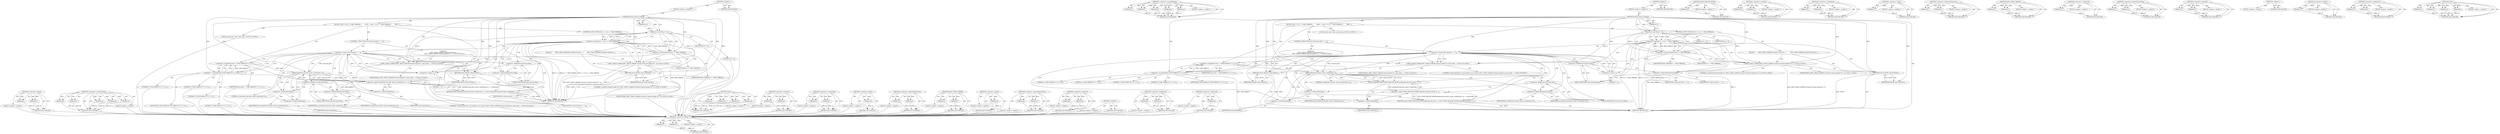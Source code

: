 digraph "send" {
vulnerable_107 [label=<(METHOD,&lt;operator&gt;.equals)>];
vulnerable_108 [label=<(PARAM,p1)>];
vulnerable_109 [label=<(PARAM,p2)>];
vulnerable_110 [label=<(BLOCK,&lt;empty&gt;,&lt;empty&gt;)>];
vulnerable_111 [label=<(METHOD_RETURN,ANY)>];
vulnerable_131 [label=<(METHOD,&lt;operator&gt;.arrayInitializer)>];
vulnerable_132 [label=<(PARAM,p1)>];
vulnerable_133 [label=<(PARAM,p2)>];
vulnerable_134 [label=<(PARAM,p3)>];
vulnerable_135 [label=<(PARAM,p4)>];
vulnerable_136 [label=<(PARAM,p5)>];
vulnerable_137 [label=<(BLOCK,&lt;empty&gt;,&lt;empty&gt;)>];
vulnerable_138 [label=<(METHOD_RETURN,ANY)>];
vulnerable_6 [label=<(METHOD,&lt;global&gt;)<SUB>1</SUB>>];
vulnerable_7 [label=<(BLOCK,&lt;empty&gt;,&lt;empty&gt;)<SUB>1</SUB>>];
vulnerable_8 [label=<(METHOD,btsock_thread_wakeup)<SUB>1</SUB>>];
vulnerable_9 [label=<(PARAM,int h)<SUB>1</SUB>>];
vulnerable_10 [label=<(BLOCK,{
 if(h &lt; 0 || h &gt;= MAX_THREAD)
 {
        APPL...,{
 if(h &lt; 0 || h &gt;= MAX_THREAD)
 {
        APPL...)<SUB>2</SUB>>];
vulnerable_11 [label=<(CONTROL_STRUCTURE,IF,if (h &lt; 0 || h &gt;= MAX_THREAD))<SUB>3</SUB>>];
vulnerable_12 [label=<(&lt;operator&gt;.logicalOr,h &lt; 0 || h &gt;= MAX_THREAD)<SUB>3</SUB>>];
vulnerable_13 [label=<(&lt;operator&gt;.lessThan,h &lt; 0)<SUB>3</SUB>>];
vulnerable_14 [label=<(IDENTIFIER,h,h &lt; 0)<SUB>3</SUB>>];
vulnerable_15 [label=<(LITERAL,0,h &lt; 0)<SUB>3</SUB>>];
vulnerable_16 [label=<(&lt;operator&gt;.greaterEqualsThan,h &gt;= MAX_THREAD)<SUB>3</SUB>>];
vulnerable_17 [label=<(IDENTIFIER,h,h &gt;= MAX_THREAD)<SUB>3</SUB>>];
vulnerable_18 [label=<(IDENTIFIER,MAX_THREAD,h &gt;= MAX_THREAD)<SUB>3</SUB>>];
vulnerable_19 [label=<(BLOCK,{
        APPL_TRACE_ERROR(&quot;invalid bt thread h...,{
        APPL_TRACE_ERROR(&quot;invalid bt thread h...)<SUB>4</SUB>>];
vulnerable_20 [label="<(APPL_TRACE_ERROR,APPL_TRACE_ERROR(&quot;invalid bt thread handle:%d&quot;, h))<SUB>5</SUB>>"];
vulnerable_21 [label="<(LITERAL,&quot;invalid bt thread handle:%d&quot;,APPL_TRACE_ERROR(&quot;invalid bt thread handle:%d&quot;, h))<SUB>5</SUB>>"];
vulnerable_22 [label="<(IDENTIFIER,h,APPL_TRACE_ERROR(&quot;invalid bt thread handle:%d&quot;, h))<SUB>5</SUB>>"];
vulnerable_23 [label=<(RETURN,return FALSE;,return FALSE;)<SUB>6</SUB>>];
vulnerable_24 [label=<(IDENTIFIER,FALSE,return FALSE;)<SUB>6</SUB>>];
vulnerable_25 [label=<(CONTROL_STRUCTURE,IF,if (ts[h].cmd_fdw == -1))<SUB>8</SUB>>];
vulnerable_26 [label=<(&lt;operator&gt;.equals,ts[h].cmd_fdw == -1)<SUB>8</SUB>>];
vulnerable_27 [label=<(&lt;operator&gt;.fieldAccess,ts[h].cmd_fdw)<SUB>8</SUB>>];
vulnerable_28 [label=<(&lt;operator&gt;.indirectIndexAccess,ts[h])<SUB>8</SUB>>];
vulnerable_29 [label=<(IDENTIFIER,ts,ts[h].cmd_fdw == -1)<SUB>8</SUB>>];
vulnerable_30 [label=<(IDENTIFIER,h,ts[h].cmd_fdw == -1)<SUB>8</SUB>>];
vulnerable_31 [label=<(FIELD_IDENTIFIER,cmd_fdw,cmd_fdw)<SUB>8</SUB>>];
vulnerable_32 [label=<(&lt;operator&gt;.minus,-1)<SUB>8</SUB>>];
vulnerable_33 [label=<(LITERAL,1,-1)<SUB>8</SUB>>];
vulnerable_34 [label="<(BLOCK,{
        APPL_TRACE_ERROR(&quot;thread handle:%d, c...,{
        APPL_TRACE_ERROR(&quot;thread handle:%d, c...)<SUB>9</SUB>>"];
vulnerable_35 [label="<(APPL_TRACE_ERROR,APPL_TRACE_ERROR(&quot;thread handle:%d, cmd socket ...)<SUB>10</SUB>>"];
vulnerable_36 [label="<(LITERAL,&quot;thread handle:%d, cmd socket is not created&quot;,APPL_TRACE_ERROR(&quot;thread handle:%d, cmd socket ...)<SUB>10</SUB>>"];
vulnerable_37 [label="<(IDENTIFIER,h,APPL_TRACE_ERROR(&quot;thread handle:%d, cmd socket ...)<SUB>10</SUB>>"];
vulnerable_38 [label=<(RETURN,return FALSE;,return FALSE;)<SUB>12</SUB>>];
vulnerable_39 [label=<(IDENTIFIER,FALSE,return FALSE;)<SUB>12</SUB>>];
vulnerable_40 [label="<(LOCAL,sock_cmd_t cmd: sock_cmd_t)<SUB>14</SUB>>"];
vulnerable_41 [label=<(&lt;operator&gt;.assignment,cmd = {CMD_WAKEUP, 0, 0, 0, 0})<SUB>14</SUB>>];
vulnerable_42 [label=<(IDENTIFIER,cmd,cmd = {CMD_WAKEUP, 0, 0, 0, 0})<SUB>14</SUB>>];
vulnerable_43 [label=<(&lt;operator&gt;.arrayInitializer,{CMD_WAKEUP, 0, 0, 0, 0})<SUB>14</SUB>>];
vulnerable_44 [label=<(IDENTIFIER,CMD_WAKEUP,{CMD_WAKEUP, 0, 0, 0, 0})<SUB>14</SUB>>];
vulnerable_45 [label=<(LITERAL,0,{CMD_WAKEUP, 0, 0, 0, 0})<SUB>14</SUB>>];
vulnerable_46 [label=<(LITERAL,0,{CMD_WAKEUP, 0, 0, 0, 0})<SUB>14</SUB>>];
vulnerable_47 [label=<(LITERAL,0,{CMD_WAKEUP, 0, 0, 0, 0})<SUB>14</SUB>>];
vulnerable_48 [label=<(LITERAL,0,{CMD_WAKEUP, 0, 0, 0, 0})<SUB>14</SUB>>];
vulnerable_49 [label=<(RETURN,return send(ts[h].cmd_fdw, &amp;cmd, sizeof(cmd), 0...,return send(ts[h].cmd_fdw, &amp;cmd, sizeof(cmd), 0...)<SUB>15</SUB>>];
vulnerable_50 [label=<(&lt;operator&gt;.equals,send(ts[h].cmd_fdw, &amp;cmd, sizeof(cmd), 0) == si...)<SUB>15</SUB>>];
vulnerable_51 [label=<(send,send(ts[h].cmd_fdw, &amp;cmd, sizeof(cmd), 0))<SUB>15</SUB>>];
vulnerable_52 [label=<(&lt;operator&gt;.fieldAccess,ts[h].cmd_fdw)<SUB>15</SUB>>];
vulnerable_53 [label=<(&lt;operator&gt;.indirectIndexAccess,ts[h])<SUB>15</SUB>>];
vulnerable_54 [label=<(IDENTIFIER,ts,send(ts[h].cmd_fdw, &amp;cmd, sizeof(cmd), 0))<SUB>15</SUB>>];
vulnerable_55 [label=<(IDENTIFIER,h,send(ts[h].cmd_fdw, &amp;cmd, sizeof(cmd), 0))<SUB>15</SUB>>];
vulnerable_56 [label=<(FIELD_IDENTIFIER,cmd_fdw,cmd_fdw)<SUB>15</SUB>>];
vulnerable_57 [label=<(&lt;operator&gt;.addressOf,&amp;cmd)<SUB>15</SUB>>];
vulnerable_58 [label=<(IDENTIFIER,cmd,send(ts[h].cmd_fdw, &amp;cmd, sizeof(cmd), 0))<SUB>15</SUB>>];
vulnerable_59 [label=<(&lt;operator&gt;.sizeOf,sizeof(cmd))<SUB>15</SUB>>];
vulnerable_60 [label=<(IDENTIFIER,cmd,sizeof(cmd))<SUB>15</SUB>>];
vulnerable_61 [label=<(LITERAL,0,send(ts[h].cmd_fdw, &amp;cmd, sizeof(cmd), 0))<SUB>15</SUB>>];
vulnerable_62 [label=<(&lt;operator&gt;.sizeOf,sizeof(cmd))<SUB>15</SUB>>];
vulnerable_63 [label=<(IDENTIFIER,cmd,sizeof(cmd))<SUB>15</SUB>>];
vulnerable_64 [label=<(METHOD_RETURN,int)<SUB>1</SUB>>];
vulnerable_66 [label=<(METHOD_RETURN,ANY)<SUB>1</SUB>>];
vulnerable_139 [label=<(METHOD,send)>];
vulnerable_140 [label=<(PARAM,p1)>];
vulnerable_141 [label=<(PARAM,p2)>];
vulnerable_142 [label=<(PARAM,p3)>];
vulnerable_143 [label=<(PARAM,p4)>];
vulnerable_144 [label=<(BLOCK,&lt;empty&gt;,&lt;empty&gt;)>];
vulnerable_145 [label=<(METHOD_RETURN,ANY)>];
vulnerable_92 [label=<(METHOD,&lt;operator&gt;.lessThan)>];
vulnerable_93 [label=<(PARAM,p1)>];
vulnerable_94 [label=<(PARAM,p2)>];
vulnerable_95 [label=<(BLOCK,&lt;empty&gt;,&lt;empty&gt;)>];
vulnerable_96 [label=<(METHOD_RETURN,ANY)>];
vulnerable_126 [label=<(METHOD,&lt;operator&gt;.assignment)>];
vulnerable_127 [label=<(PARAM,p1)>];
vulnerable_128 [label=<(PARAM,p2)>];
vulnerable_129 [label=<(BLOCK,&lt;empty&gt;,&lt;empty&gt;)>];
vulnerable_130 [label=<(METHOD_RETURN,ANY)>];
vulnerable_122 [label=<(METHOD,&lt;operator&gt;.minus)>];
vulnerable_123 [label=<(PARAM,p1)>];
vulnerable_124 [label=<(BLOCK,&lt;empty&gt;,&lt;empty&gt;)>];
vulnerable_125 [label=<(METHOD_RETURN,ANY)>];
vulnerable_117 [label=<(METHOD,&lt;operator&gt;.indirectIndexAccess)>];
vulnerable_118 [label=<(PARAM,p1)>];
vulnerable_119 [label=<(PARAM,p2)>];
vulnerable_120 [label=<(BLOCK,&lt;empty&gt;,&lt;empty&gt;)>];
vulnerable_121 [label=<(METHOD_RETURN,ANY)>];
vulnerable_102 [label=<(METHOD,APPL_TRACE_ERROR)>];
vulnerable_103 [label=<(PARAM,p1)>];
vulnerable_104 [label=<(PARAM,p2)>];
vulnerable_105 [label=<(BLOCK,&lt;empty&gt;,&lt;empty&gt;)>];
vulnerable_106 [label=<(METHOD_RETURN,ANY)>];
vulnerable_150 [label=<(METHOD,&lt;operator&gt;.sizeOf)>];
vulnerable_151 [label=<(PARAM,p1)>];
vulnerable_152 [label=<(BLOCK,&lt;empty&gt;,&lt;empty&gt;)>];
vulnerable_153 [label=<(METHOD_RETURN,ANY)>];
vulnerable_97 [label=<(METHOD,&lt;operator&gt;.greaterEqualsThan)>];
vulnerable_98 [label=<(PARAM,p1)>];
vulnerable_99 [label=<(PARAM,p2)>];
vulnerable_100 [label=<(BLOCK,&lt;empty&gt;,&lt;empty&gt;)>];
vulnerable_101 [label=<(METHOD_RETURN,ANY)>];
vulnerable_87 [label=<(METHOD,&lt;operator&gt;.logicalOr)>];
vulnerable_88 [label=<(PARAM,p1)>];
vulnerable_89 [label=<(PARAM,p2)>];
vulnerable_90 [label=<(BLOCK,&lt;empty&gt;,&lt;empty&gt;)>];
vulnerable_91 [label=<(METHOD_RETURN,ANY)>];
vulnerable_81 [label=<(METHOD,&lt;global&gt;)<SUB>1</SUB>>];
vulnerable_82 [label=<(BLOCK,&lt;empty&gt;,&lt;empty&gt;)>];
vulnerable_83 [label=<(METHOD_RETURN,ANY)>];
vulnerable_112 [label=<(METHOD,&lt;operator&gt;.fieldAccess)>];
vulnerable_113 [label=<(PARAM,p1)>];
vulnerable_114 [label=<(PARAM,p2)>];
vulnerable_115 [label=<(BLOCK,&lt;empty&gt;,&lt;empty&gt;)>];
vulnerable_116 [label=<(METHOD_RETURN,ANY)>];
vulnerable_146 [label=<(METHOD,&lt;operator&gt;.addressOf)>];
vulnerable_147 [label=<(PARAM,p1)>];
vulnerable_148 [label=<(BLOCK,&lt;empty&gt;,&lt;empty&gt;)>];
vulnerable_149 [label=<(METHOD_RETURN,ANY)>];
fixed_108 [label=<(METHOD,&lt;operator&gt;.equals)>];
fixed_109 [label=<(PARAM,p1)>];
fixed_110 [label=<(PARAM,p2)>];
fixed_111 [label=<(BLOCK,&lt;empty&gt;,&lt;empty&gt;)>];
fixed_112 [label=<(METHOD_RETURN,ANY)>];
fixed_132 [label=<(METHOD,&lt;operator&gt;.arrayInitializer)>];
fixed_133 [label=<(PARAM,p1)>];
fixed_134 [label=<(PARAM,p2)>];
fixed_135 [label=<(PARAM,p3)>];
fixed_136 [label=<(PARAM,p4)>];
fixed_137 [label=<(PARAM,p5)>];
fixed_138 [label=<(BLOCK,&lt;empty&gt;,&lt;empty&gt;)>];
fixed_139 [label=<(METHOD_RETURN,ANY)>];
fixed_6 [label=<(METHOD,&lt;global&gt;)<SUB>1</SUB>>];
fixed_7 [label=<(BLOCK,&lt;empty&gt;,&lt;empty&gt;)<SUB>1</SUB>>];
fixed_8 [label=<(METHOD,btsock_thread_wakeup)<SUB>1</SUB>>];
fixed_9 [label=<(PARAM,int h)<SUB>1</SUB>>];
fixed_10 [label=<(BLOCK,{
 if(h &lt; 0 || h &gt;= MAX_THREAD)
 {
        APPL...,{
 if(h &lt; 0 || h &gt;= MAX_THREAD)
 {
        APPL...)<SUB>2</SUB>>];
fixed_11 [label=<(CONTROL_STRUCTURE,IF,if (h &lt; 0 || h &gt;= MAX_THREAD))<SUB>3</SUB>>];
fixed_12 [label=<(&lt;operator&gt;.logicalOr,h &lt; 0 || h &gt;= MAX_THREAD)<SUB>3</SUB>>];
fixed_13 [label=<(&lt;operator&gt;.lessThan,h &lt; 0)<SUB>3</SUB>>];
fixed_14 [label=<(IDENTIFIER,h,h &lt; 0)<SUB>3</SUB>>];
fixed_15 [label=<(LITERAL,0,h &lt; 0)<SUB>3</SUB>>];
fixed_16 [label=<(&lt;operator&gt;.greaterEqualsThan,h &gt;= MAX_THREAD)<SUB>3</SUB>>];
fixed_17 [label=<(IDENTIFIER,h,h &gt;= MAX_THREAD)<SUB>3</SUB>>];
fixed_18 [label=<(IDENTIFIER,MAX_THREAD,h &gt;= MAX_THREAD)<SUB>3</SUB>>];
fixed_19 [label=<(BLOCK,{
        APPL_TRACE_ERROR(&quot;invalid bt thread h...,{
        APPL_TRACE_ERROR(&quot;invalid bt thread h...)<SUB>4</SUB>>];
fixed_20 [label="<(APPL_TRACE_ERROR,APPL_TRACE_ERROR(&quot;invalid bt thread handle:%d&quot;, h))<SUB>5</SUB>>"];
fixed_21 [label="<(LITERAL,&quot;invalid bt thread handle:%d&quot;,APPL_TRACE_ERROR(&quot;invalid bt thread handle:%d&quot;, h))<SUB>5</SUB>>"];
fixed_22 [label="<(IDENTIFIER,h,APPL_TRACE_ERROR(&quot;invalid bt thread handle:%d&quot;, h))<SUB>5</SUB>>"];
fixed_23 [label=<(RETURN,return FALSE;,return FALSE;)<SUB>6</SUB>>];
fixed_24 [label=<(IDENTIFIER,FALSE,return FALSE;)<SUB>6</SUB>>];
fixed_25 [label=<(CONTROL_STRUCTURE,IF,if (ts[h].cmd_fdw == -1))<SUB>8</SUB>>];
fixed_26 [label=<(&lt;operator&gt;.equals,ts[h].cmd_fdw == -1)<SUB>8</SUB>>];
fixed_27 [label=<(&lt;operator&gt;.fieldAccess,ts[h].cmd_fdw)<SUB>8</SUB>>];
fixed_28 [label=<(&lt;operator&gt;.indirectIndexAccess,ts[h])<SUB>8</SUB>>];
fixed_29 [label=<(IDENTIFIER,ts,ts[h].cmd_fdw == -1)<SUB>8</SUB>>];
fixed_30 [label=<(IDENTIFIER,h,ts[h].cmd_fdw == -1)<SUB>8</SUB>>];
fixed_31 [label=<(FIELD_IDENTIFIER,cmd_fdw,cmd_fdw)<SUB>8</SUB>>];
fixed_32 [label=<(&lt;operator&gt;.minus,-1)<SUB>8</SUB>>];
fixed_33 [label=<(LITERAL,1,-1)<SUB>8</SUB>>];
fixed_34 [label="<(BLOCK,{
        APPL_TRACE_ERROR(&quot;thread handle:%d, c...,{
        APPL_TRACE_ERROR(&quot;thread handle:%d, c...)<SUB>9</SUB>>"];
fixed_35 [label="<(APPL_TRACE_ERROR,APPL_TRACE_ERROR(&quot;thread handle:%d, cmd socket ...)<SUB>10</SUB>>"];
fixed_36 [label="<(LITERAL,&quot;thread handle:%d, cmd socket is not created&quot;,APPL_TRACE_ERROR(&quot;thread handle:%d, cmd socket ...)<SUB>10</SUB>>"];
fixed_37 [label="<(IDENTIFIER,h,APPL_TRACE_ERROR(&quot;thread handle:%d, cmd socket ...)<SUB>10</SUB>>"];
fixed_38 [label=<(RETURN,return FALSE;,return FALSE;)<SUB>12</SUB>>];
fixed_39 [label=<(IDENTIFIER,FALSE,return FALSE;)<SUB>12</SUB>>];
fixed_40 [label="<(LOCAL,sock_cmd_t cmd: sock_cmd_t)<SUB>14</SUB>>"];
fixed_41 [label=<(&lt;operator&gt;.assignment,cmd = {CMD_WAKEUP, 0, 0, 0, 0})<SUB>14</SUB>>];
fixed_42 [label=<(IDENTIFIER,cmd,cmd = {CMD_WAKEUP, 0, 0, 0, 0})<SUB>14</SUB>>];
fixed_43 [label=<(&lt;operator&gt;.arrayInitializer,{CMD_WAKEUP, 0, 0, 0, 0})<SUB>14</SUB>>];
fixed_44 [label=<(IDENTIFIER,CMD_WAKEUP,{CMD_WAKEUP, 0, 0, 0, 0})<SUB>14</SUB>>];
fixed_45 [label=<(LITERAL,0,{CMD_WAKEUP, 0, 0, 0, 0})<SUB>14</SUB>>];
fixed_46 [label=<(LITERAL,0,{CMD_WAKEUP, 0, 0, 0, 0})<SUB>14</SUB>>];
fixed_47 [label=<(LITERAL,0,{CMD_WAKEUP, 0, 0, 0, 0})<SUB>14</SUB>>];
fixed_48 [label=<(LITERAL,0,{CMD_WAKEUP, 0, 0, 0, 0})<SUB>14</SUB>>];
fixed_49 [label=<(RETURN,return TEMP_FAILURE_RETRY(send(ts[h].cmd_fdw, &amp;...,return TEMP_FAILURE_RETRY(send(ts[h].cmd_fdw, &amp;...)<SUB>15</SUB>>];
fixed_50 [label=<(&lt;operator&gt;.equals,TEMP_FAILURE_RETRY(send(ts[h].cmd_fdw, &amp;cmd, si...)<SUB>15</SUB>>];
fixed_51 [label=<(TEMP_FAILURE_RETRY,TEMP_FAILURE_RETRY(send(ts[h].cmd_fdw, &amp;cmd, si...)<SUB>15</SUB>>];
fixed_52 [label=<(send,send(ts[h].cmd_fdw, &amp;cmd, sizeof(cmd), 0))<SUB>15</SUB>>];
fixed_53 [label=<(&lt;operator&gt;.fieldAccess,ts[h].cmd_fdw)<SUB>15</SUB>>];
fixed_54 [label=<(&lt;operator&gt;.indirectIndexAccess,ts[h])<SUB>15</SUB>>];
fixed_55 [label=<(IDENTIFIER,ts,send(ts[h].cmd_fdw, &amp;cmd, sizeof(cmd), 0))<SUB>15</SUB>>];
fixed_56 [label=<(IDENTIFIER,h,send(ts[h].cmd_fdw, &amp;cmd, sizeof(cmd), 0))<SUB>15</SUB>>];
fixed_57 [label=<(FIELD_IDENTIFIER,cmd_fdw,cmd_fdw)<SUB>15</SUB>>];
fixed_58 [label=<(&lt;operator&gt;.addressOf,&amp;cmd)<SUB>15</SUB>>];
fixed_59 [label=<(IDENTIFIER,cmd,send(ts[h].cmd_fdw, &amp;cmd, sizeof(cmd), 0))<SUB>15</SUB>>];
fixed_60 [label=<(&lt;operator&gt;.sizeOf,sizeof(cmd))<SUB>15</SUB>>];
fixed_61 [label=<(IDENTIFIER,cmd,sizeof(cmd))<SUB>15</SUB>>];
fixed_62 [label=<(LITERAL,0,send(ts[h].cmd_fdw, &amp;cmd, sizeof(cmd), 0))<SUB>15</SUB>>];
fixed_63 [label=<(&lt;operator&gt;.sizeOf,sizeof(cmd))<SUB>15</SUB>>];
fixed_64 [label=<(IDENTIFIER,cmd,sizeof(cmd))<SUB>15</SUB>>];
fixed_65 [label=<(METHOD_RETURN,int)<SUB>1</SUB>>];
fixed_67 [label=<(METHOD_RETURN,ANY)<SUB>1</SUB>>];
fixed_140 [label=<(METHOD,TEMP_FAILURE_RETRY)>];
fixed_141 [label=<(PARAM,p1)>];
fixed_142 [label=<(BLOCK,&lt;empty&gt;,&lt;empty&gt;)>];
fixed_143 [label=<(METHOD_RETURN,ANY)>];
fixed_93 [label=<(METHOD,&lt;operator&gt;.lessThan)>];
fixed_94 [label=<(PARAM,p1)>];
fixed_95 [label=<(PARAM,p2)>];
fixed_96 [label=<(BLOCK,&lt;empty&gt;,&lt;empty&gt;)>];
fixed_97 [label=<(METHOD_RETURN,ANY)>];
fixed_127 [label=<(METHOD,&lt;operator&gt;.assignment)>];
fixed_128 [label=<(PARAM,p1)>];
fixed_129 [label=<(PARAM,p2)>];
fixed_130 [label=<(BLOCK,&lt;empty&gt;,&lt;empty&gt;)>];
fixed_131 [label=<(METHOD_RETURN,ANY)>];
fixed_123 [label=<(METHOD,&lt;operator&gt;.minus)>];
fixed_124 [label=<(PARAM,p1)>];
fixed_125 [label=<(BLOCK,&lt;empty&gt;,&lt;empty&gt;)>];
fixed_126 [label=<(METHOD_RETURN,ANY)>];
fixed_118 [label=<(METHOD,&lt;operator&gt;.indirectIndexAccess)>];
fixed_119 [label=<(PARAM,p1)>];
fixed_120 [label=<(PARAM,p2)>];
fixed_121 [label=<(BLOCK,&lt;empty&gt;,&lt;empty&gt;)>];
fixed_122 [label=<(METHOD_RETURN,ANY)>];
fixed_103 [label=<(METHOD,APPL_TRACE_ERROR)>];
fixed_104 [label=<(PARAM,p1)>];
fixed_105 [label=<(PARAM,p2)>];
fixed_106 [label=<(BLOCK,&lt;empty&gt;,&lt;empty&gt;)>];
fixed_107 [label=<(METHOD_RETURN,ANY)>];
fixed_151 [label=<(METHOD,&lt;operator&gt;.addressOf)>];
fixed_152 [label=<(PARAM,p1)>];
fixed_153 [label=<(BLOCK,&lt;empty&gt;,&lt;empty&gt;)>];
fixed_154 [label=<(METHOD_RETURN,ANY)>];
fixed_98 [label=<(METHOD,&lt;operator&gt;.greaterEqualsThan)>];
fixed_99 [label=<(PARAM,p1)>];
fixed_100 [label=<(PARAM,p2)>];
fixed_101 [label=<(BLOCK,&lt;empty&gt;,&lt;empty&gt;)>];
fixed_102 [label=<(METHOD_RETURN,ANY)>];
fixed_88 [label=<(METHOD,&lt;operator&gt;.logicalOr)>];
fixed_89 [label=<(PARAM,p1)>];
fixed_90 [label=<(PARAM,p2)>];
fixed_91 [label=<(BLOCK,&lt;empty&gt;,&lt;empty&gt;)>];
fixed_92 [label=<(METHOD_RETURN,ANY)>];
fixed_82 [label=<(METHOD,&lt;global&gt;)<SUB>1</SUB>>];
fixed_83 [label=<(BLOCK,&lt;empty&gt;,&lt;empty&gt;)>];
fixed_84 [label=<(METHOD_RETURN,ANY)>];
fixed_155 [label=<(METHOD,&lt;operator&gt;.sizeOf)>];
fixed_156 [label=<(PARAM,p1)>];
fixed_157 [label=<(BLOCK,&lt;empty&gt;,&lt;empty&gt;)>];
fixed_158 [label=<(METHOD_RETURN,ANY)>];
fixed_113 [label=<(METHOD,&lt;operator&gt;.fieldAccess)>];
fixed_114 [label=<(PARAM,p1)>];
fixed_115 [label=<(PARAM,p2)>];
fixed_116 [label=<(BLOCK,&lt;empty&gt;,&lt;empty&gt;)>];
fixed_117 [label=<(METHOD_RETURN,ANY)>];
fixed_144 [label=<(METHOD,send)>];
fixed_145 [label=<(PARAM,p1)>];
fixed_146 [label=<(PARAM,p2)>];
fixed_147 [label=<(PARAM,p3)>];
fixed_148 [label=<(PARAM,p4)>];
fixed_149 [label=<(BLOCK,&lt;empty&gt;,&lt;empty&gt;)>];
fixed_150 [label=<(METHOD_RETURN,ANY)>];
vulnerable_107 -> vulnerable_108  [key=0, label="AST: "];
vulnerable_107 -> vulnerable_108  [key=1, label="DDG: "];
vulnerable_107 -> vulnerable_110  [key=0, label="AST: "];
vulnerable_107 -> vulnerable_109  [key=0, label="AST: "];
vulnerable_107 -> vulnerable_109  [key=1, label="DDG: "];
vulnerable_107 -> vulnerable_111  [key=0, label="AST: "];
vulnerable_107 -> vulnerable_111  [key=1, label="CFG: "];
vulnerable_108 -> vulnerable_111  [key=0, label="DDG: p1"];
vulnerable_109 -> vulnerable_111  [key=0, label="DDG: p2"];
vulnerable_110 -> fixed_108  [key=0];
vulnerable_111 -> fixed_108  [key=0];
vulnerable_131 -> vulnerable_132  [key=0, label="AST: "];
vulnerable_131 -> vulnerable_132  [key=1, label="DDG: "];
vulnerable_131 -> vulnerable_137  [key=0, label="AST: "];
vulnerable_131 -> vulnerable_133  [key=0, label="AST: "];
vulnerable_131 -> vulnerable_133  [key=1, label="DDG: "];
vulnerable_131 -> vulnerable_138  [key=0, label="AST: "];
vulnerable_131 -> vulnerable_138  [key=1, label="CFG: "];
vulnerable_131 -> vulnerable_134  [key=0, label="AST: "];
vulnerable_131 -> vulnerable_134  [key=1, label="DDG: "];
vulnerable_131 -> vulnerable_135  [key=0, label="AST: "];
vulnerable_131 -> vulnerable_135  [key=1, label="DDG: "];
vulnerable_131 -> vulnerable_136  [key=0, label="AST: "];
vulnerable_131 -> vulnerable_136  [key=1, label="DDG: "];
vulnerable_132 -> vulnerable_138  [key=0, label="DDG: p1"];
vulnerable_133 -> vulnerable_138  [key=0, label="DDG: p2"];
vulnerable_134 -> vulnerable_138  [key=0, label="DDG: p3"];
vulnerable_135 -> vulnerable_138  [key=0, label="DDG: p4"];
vulnerable_136 -> vulnerable_138  [key=0, label="DDG: p5"];
vulnerable_137 -> fixed_108  [key=0];
vulnerable_138 -> fixed_108  [key=0];
vulnerable_6 -> vulnerable_7  [key=0, label="AST: "];
vulnerable_6 -> vulnerable_66  [key=0, label="AST: "];
vulnerable_6 -> vulnerable_66  [key=1, label="CFG: "];
vulnerable_7 -> vulnerable_8  [key=0, label="AST: "];
vulnerable_8 -> vulnerable_9  [key=0, label="AST: "];
vulnerable_8 -> vulnerable_9  [key=1, label="DDG: "];
vulnerable_8 -> vulnerable_10  [key=0, label="AST: "];
vulnerable_8 -> vulnerable_64  [key=0, label="AST: "];
vulnerable_8 -> vulnerable_13  [key=0, label="CFG: "];
vulnerable_8 -> vulnerable_13  [key=1, label="DDG: "];
vulnerable_8 -> vulnerable_23  [key=0, label="DDG: "];
vulnerable_8 -> vulnerable_38  [key=0, label="DDG: "];
vulnerable_8 -> vulnerable_43  [key=0, label="DDG: "];
vulnerable_8 -> vulnerable_16  [key=0, label="DDG: "];
vulnerable_8 -> vulnerable_20  [key=0, label="DDG: "];
vulnerable_8 -> vulnerable_24  [key=0, label="DDG: "];
vulnerable_8 -> vulnerable_32  [key=0, label="DDG: "];
vulnerable_8 -> vulnerable_35  [key=0, label="DDG: "];
vulnerable_8 -> vulnerable_39  [key=0, label="DDG: "];
vulnerable_8 -> vulnerable_51  [key=0, label="DDG: "];
vulnerable_9 -> vulnerable_13  [key=0, label="DDG: h"];
vulnerable_10 -> vulnerable_11  [key=0, label="AST: "];
vulnerable_10 -> vulnerable_25  [key=0, label="AST: "];
vulnerable_10 -> vulnerable_40  [key=0, label="AST: "];
vulnerable_10 -> vulnerable_41  [key=0, label="AST: "];
vulnerable_10 -> vulnerable_49  [key=0, label="AST: "];
vulnerable_11 -> vulnerable_12  [key=0, label="AST: "];
vulnerable_11 -> vulnerable_19  [key=0, label="AST: "];
vulnerable_12 -> vulnerable_13  [key=0, label="AST: "];
vulnerable_12 -> vulnerable_16  [key=0, label="AST: "];
vulnerable_12 -> vulnerable_20  [key=0, label="CFG: "];
vulnerable_12 -> vulnerable_20  [key=1, label="CDG: "];
vulnerable_12 -> vulnerable_28  [key=0, label="CFG: "];
vulnerable_12 -> vulnerable_28  [key=1, label="CDG: "];
vulnerable_12 -> vulnerable_64  [key=0, label="DDG: h &lt; 0"];
vulnerable_12 -> vulnerable_64  [key=1, label="DDG: h &gt;= MAX_THREAD"];
vulnerable_12 -> vulnerable_64  [key=2, label="DDG: h &lt; 0 || h &gt;= MAX_THREAD"];
vulnerable_12 -> vulnerable_32  [key=0, label="CDG: "];
vulnerable_12 -> vulnerable_26  [key=0, label="CDG: "];
vulnerable_12 -> vulnerable_23  [key=0, label="CDG: "];
vulnerable_12 -> vulnerable_27  [key=0, label="CDG: "];
vulnerable_12 -> vulnerable_31  [key=0, label="CDG: "];
vulnerable_13 -> vulnerable_14  [key=0, label="AST: "];
vulnerable_13 -> vulnerable_15  [key=0, label="AST: "];
vulnerable_13 -> vulnerable_12  [key=0, label="CFG: "];
vulnerable_13 -> vulnerable_12  [key=1, label="DDG: h"];
vulnerable_13 -> vulnerable_12  [key=2, label="DDG: 0"];
vulnerable_13 -> vulnerable_16  [key=0, label="CFG: "];
vulnerable_13 -> vulnerable_16  [key=1, label="DDG: h"];
vulnerable_13 -> vulnerable_16  [key=2, label="CDG: "];
vulnerable_13 -> vulnerable_20  [key=0, label="DDG: h"];
vulnerable_13 -> vulnerable_35  [key=0, label="DDG: h"];
vulnerable_14 -> fixed_108  [key=0];
vulnerable_15 -> fixed_108  [key=0];
vulnerable_16 -> vulnerable_17  [key=0, label="AST: "];
vulnerable_16 -> vulnerable_18  [key=0, label="AST: "];
vulnerable_16 -> vulnerable_12  [key=0, label="CFG: "];
vulnerable_16 -> vulnerable_12  [key=1, label="DDG: h"];
vulnerable_16 -> vulnerable_12  [key=2, label="DDG: MAX_THREAD"];
vulnerable_16 -> vulnerable_64  [key=0, label="DDG: MAX_THREAD"];
vulnerable_16 -> vulnerable_20  [key=0, label="DDG: h"];
vulnerable_16 -> vulnerable_35  [key=0, label="DDG: h"];
vulnerable_17 -> fixed_108  [key=0];
vulnerable_18 -> fixed_108  [key=0];
vulnerable_19 -> vulnerable_20  [key=0, label="AST: "];
vulnerable_19 -> vulnerable_23  [key=0, label="AST: "];
vulnerable_20 -> vulnerable_21  [key=0, label="AST: "];
vulnerable_20 -> vulnerable_22  [key=0, label="AST: "];
vulnerable_20 -> vulnerable_23  [key=0, label="CFG: "];
vulnerable_20 -> vulnerable_64  [key=0, label="DDG: h"];
vulnerable_20 -> vulnerable_64  [key=1, label="DDG: APPL_TRACE_ERROR(&quot;invalid bt thread handle:%d&quot;, h)"];
vulnerable_21 -> fixed_108  [key=0];
vulnerable_22 -> fixed_108  [key=0];
vulnerable_23 -> vulnerable_24  [key=0, label="AST: "];
vulnerable_23 -> vulnerable_64  [key=0, label="CFG: "];
vulnerable_23 -> vulnerable_64  [key=1, label="DDG: &lt;RET&gt;"];
vulnerable_24 -> vulnerable_23  [key=0, label="DDG: FALSE"];
vulnerable_25 -> vulnerable_26  [key=0, label="AST: "];
vulnerable_25 -> vulnerable_34  [key=0, label="AST: "];
vulnerable_26 -> vulnerable_27  [key=0, label="AST: "];
vulnerable_26 -> vulnerable_32  [key=0, label="AST: "];
vulnerable_26 -> vulnerable_35  [key=0, label="CFG: "];
vulnerable_26 -> vulnerable_35  [key=1, label="CDG: "];
vulnerable_26 -> vulnerable_43  [key=0, label="CFG: "];
vulnerable_26 -> vulnerable_43  [key=1, label="CDG: "];
vulnerable_26 -> vulnerable_51  [key=0, label="DDG: ts[h].cmd_fdw"];
vulnerable_26 -> vulnerable_51  [key=1, label="CDG: "];
vulnerable_26 -> vulnerable_49  [key=0, label="CDG: "];
vulnerable_26 -> vulnerable_57  [key=0, label="CDG: "];
vulnerable_26 -> vulnerable_52  [key=0, label="CDG: "];
vulnerable_26 -> vulnerable_53  [key=0, label="CDG: "];
vulnerable_26 -> vulnerable_38  [key=0, label="CDG: "];
vulnerable_26 -> vulnerable_56  [key=0, label="CDG: "];
vulnerable_26 -> vulnerable_41  [key=0, label="CDG: "];
vulnerable_26 -> vulnerable_50  [key=0, label="CDG: "];
vulnerable_26 -> vulnerable_59  [key=0, label="CDG: "];
vulnerable_26 -> vulnerable_62  [key=0, label="CDG: "];
vulnerable_27 -> vulnerable_28  [key=0, label="AST: "];
vulnerable_27 -> vulnerable_31  [key=0, label="AST: "];
vulnerable_27 -> vulnerable_32  [key=0, label="CFG: "];
vulnerable_28 -> vulnerable_29  [key=0, label="AST: "];
vulnerable_28 -> vulnerable_30  [key=0, label="AST: "];
vulnerable_28 -> vulnerable_31  [key=0, label="CFG: "];
vulnerable_29 -> fixed_108  [key=0];
vulnerable_30 -> fixed_108  [key=0];
vulnerable_31 -> vulnerable_27  [key=0, label="CFG: "];
vulnerable_32 -> vulnerable_33  [key=0, label="AST: "];
vulnerable_32 -> vulnerable_26  [key=0, label="CFG: "];
vulnerable_32 -> vulnerable_26  [key=1, label="DDG: 1"];
vulnerable_33 -> fixed_108  [key=0];
vulnerable_34 -> vulnerable_35  [key=0, label="AST: "];
vulnerable_34 -> vulnerable_38  [key=0, label="AST: "];
vulnerable_35 -> vulnerable_36  [key=0, label="AST: "];
vulnerable_35 -> vulnerable_37  [key=0, label="AST: "];
vulnerable_35 -> vulnerable_38  [key=0, label="CFG: "];
vulnerable_36 -> fixed_108  [key=0];
vulnerable_37 -> fixed_108  [key=0];
vulnerable_38 -> vulnerable_39  [key=0, label="AST: "];
vulnerable_38 -> vulnerable_64  [key=0, label="CFG: "];
vulnerable_38 -> vulnerable_64  [key=1, label="DDG: &lt;RET&gt;"];
vulnerable_39 -> vulnerable_38  [key=0, label="DDG: FALSE"];
vulnerable_40 -> fixed_108  [key=0];
vulnerable_41 -> vulnerable_42  [key=0, label="AST: "];
vulnerable_41 -> vulnerable_43  [key=0, label="AST: "];
vulnerable_41 -> vulnerable_53  [key=0, label="CFG: "];
vulnerable_41 -> vulnerable_51  [key=0, label="DDG: cmd"];
vulnerable_42 -> fixed_108  [key=0];
vulnerable_43 -> vulnerable_44  [key=0, label="AST: "];
vulnerable_43 -> vulnerable_45  [key=0, label="AST: "];
vulnerable_43 -> vulnerable_46  [key=0, label="AST: "];
vulnerable_43 -> vulnerable_47  [key=0, label="AST: "];
vulnerable_43 -> vulnerable_48  [key=0, label="AST: "];
vulnerable_43 -> vulnerable_41  [key=0, label="CFG: "];
vulnerable_43 -> vulnerable_41  [key=1, label="DDG: 0"];
vulnerable_43 -> vulnerable_41  [key=2, label="DDG: CMD_WAKEUP"];
vulnerable_43 -> vulnerable_64  [key=0, label="DDG: CMD_WAKEUP"];
vulnerable_44 -> fixed_108  [key=0];
vulnerable_45 -> fixed_108  [key=0];
vulnerable_46 -> fixed_108  [key=0];
vulnerable_47 -> fixed_108  [key=0];
vulnerable_48 -> fixed_108  [key=0];
vulnerable_49 -> vulnerable_50  [key=0, label="AST: "];
vulnerable_49 -> vulnerable_64  [key=0, label="CFG: "];
vulnerable_49 -> vulnerable_64  [key=1, label="DDG: &lt;RET&gt;"];
vulnerable_50 -> vulnerable_51  [key=0, label="AST: "];
vulnerable_50 -> vulnerable_62  [key=0, label="AST: "];
vulnerable_50 -> vulnerable_49  [key=0, label="CFG: "];
vulnerable_50 -> vulnerable_49  [key=1, label="DDG: send(ts[h].cmd_fdw, &amp;cmd, sizeof(cmd), 0) == sizeof(cmd)"];
vulnerable_51 -> vulnerable_52  [key=0, label="AST: "];
vulnerable_51 -> vulnerable_57  [key=0, label="AST: "];
vulnerable_51 -> vulnerable_59  [key=0, label="AST: "];
vulnerable_51 -> vulnerable_61  [key=0, label="AST: "];
vulnerable_51 -> vulnerable_62  [key=0, label="CFG: "];
vulnerable_51 -> vulnerable_50  [key=0, label="DDG: ts[h].cmd_fdw"];
vulnerable_51 -> vulnerable_50  [key=1, label="DDG: &amp;cmd"];
vulnerable_51 -> vulnerable_50  [key=2, label="DDG: 0"];
vulnerable_52 -> vulnerable_53  [key=0, label="AST: "];
vulnerable_52 -> vulnerable_56  [key=0, label="AST: "];
vulnerable_52 -> vulnerable_57  [key=0, label="CFG: "];
vulnerable_53 -> vulnerable_54  [key=0, label="AST: "];
vulnerable_53 -> vulnerable_55  [key=0, label="AST: "];
vulnerable_53 -> vulnerable_56  [key=0, label="CFG: "];
vulnerable_54 -> fixed_108  [key=0];
vulnerable_55 -> fixed_108  [key=0];
vulnerable_56 -> vulnerable_52  [key=0, label="CFG: "];
vulnerable_57 -> vulnerable_58  [key=0, label="AST: "];
vulnerable_57 -> vulnerable_59  [key=0, label="CFG: "];
vulnerable_58 -> fixed_108  [key=0];
vulnerable_59 -> vulnerable_60  [key=0, label="AST: "];
vulnerable_59 -> vulnerable_51  [key=0, label="CFG: "];
vulnerable_60 -> fixed_108  [key=0];
vulnerable_61 -> fixed_108  [key=0];
vulnerable_62 -> vulnerable_63  [key=0, label="AST: "];
vulnerable_62 -> vulnerable_50  [key=0, label="CFG: "];
vulnerable_63 -> fixed_108  [key=0];
vulnerable_64 -> fixed_108  [key=0];
vulnerable_66 -> fixed_108  [key=0];
vulnerable_139 -> vulnerable_140  [key=0, label="AST: "];
vulnerable_139 -> vulnerable_140  [key=1, label="DDG: "];
vulnerable_139 -> vulnerable_144  [key=0, label="AST: "];
vulnerable_139 -> vulnerable_141  [key=0, label="AST: "];
vulnerable_139 -> vulnerable_141  [key=1, label="DDG: "];
vulnerable_139 -> vulnerable_145  [key=0, label="AST: "];
vulnerable_139 -> vulnerable_145  [key=1, label="CFG: "];
vulnerable_139 -> vulnerable_142  [key=0, label="AST: "];
vulnerable_139 -> vulnerable_142  [key=1, label="DDG: "];
vulnerable_139 -> vulnerable_143  [key=0, label="AST: "];
vulnerable_139 -> vulnerable_143  [key=1, label="DDG: "];
vulnerable_140 -> vulnerable_145  [key=0, label="DDG: p1"];
vulnerable_141 -> vulnerable_145  [key=0, label="DDG: p2"];
vulnerable_142 -> vulnerable_145  [key=0, label="DDG: p3"];
vulnerable_143 -> vulnerable_145  [key=0, label="DDG: p4"];
vulnerable_144 -> fixed_108  [key=0];
vulnerable_145 -> fixed_108  [key=0];
vulnerable_92 -> vulnerable_93  [key=0, label="AST: "];
vulnerable_92 -> vulnerable_93  [key=1, label="DDG: "];
vulnerable_92 -> vulnerable_95  [key=0, label="AST: "];
vulnerable_92 -> vulnerable_94  [key=0, label="AST: "];
vulnerable_92 -> vulnerable_94  [key=1, label="DDG: "];
vulnerable_92 -> vulnerable_96  [key=0, label="AST: "];
vulnerable_92 -> vulnerable_96  [key=1, label="CFG: "];
vulnerable_93 -> vulnerable_96  [key=0, label="DDG: p1"];
vulnerable_94 -> vulnerable_96  [key=0, label="DDG: p2"];
vulnerable_95 -> fixed_108  [key=0];
vulnerable_96 -> fixed_108  [key=0];
vulnerable_126 -> vulnerable_127  [key=0, label="AST: "];
vulnerable_126 -> vulnerable_127  [key=1, label="DDG: "];
vulnerable_126 -> vulnerable_129  [key=0, label="AST: "];
vulnerable_126 -> vulnerable_128  [key=0, label="AST: "];
vulnerable_126 -> vulnerable_128  [key=1, label="DDG: "];
vulnerable_126 -> vulnerable_130  [key=0, label="AST: "];
vulnerable_126 -> vulnerable_130  [key=1, label="CFG: "];
vulnerable_127 -> vulnerable_130  [key=0, label="DDG: p1"];
vulnerable_128 -> vulnerable_130  [key=0, label="DDG: p2"];
vulnerable_129 -> fixed_108  [key=0];
vulnerable_130 -> fixed_108  [key=0];
vulnerable_122 -> vulnerable_123  [key=0, label="AST: "];
vulnerable_122 -> vulnerable_123  [key=1, label="DDG: "];
vulnerable_122 -> vulnerable_124  [key=0, label="AST: "];
vulnerable_122 -> vulnerable_125  [key=0, label="AST: "];
vulnerable_122 -> vulnerable_125  [key=1, label="CFG: "];
vulnerable_123 -> vulnerable_125  [key=0, label="DDG: p1"];
vulnerable_124 -> fixed_108  [key=0];
vulnerable_125 -> fixed_108  [key=0];
vulnerable_117 -> vulnerable_118  [key=0, label="AST: "];
vulnerable_117 -> vulnerable_118  [key=1, label="DDG: "];
vulnerable_117 -> vulnerable_120  [key=0, label="AST: "];
vulnerable_117 -> vulnerable_119  [key=0, label="AST: "];
vulnerable_117 -> vulnerable_119  [key=1, label="DDG: "];
vulnerable_117 -> vulnerable_121  [key=0, label="AST: "];
vulnerable_117 -> vulnerable_121  [key=1, label="CFG: "];
vulnerable_118 -> vulnerable_121  [key=0, label="DDG: p1"];
vulnerable_119 -> vulnerable_121  [key=0, label="DDG: p2"];
vulnerable_120 -> fixed_108  [key=0];
vulnerable_121 -> fixed_108  [key=0];
vulnerable_102 -> vulnerable_103  [key=0, label="AST: "];
vulnerable_102 -> vulnerable_103  [key=1, label="DDG: "];
vulnerable_102 -> vulnerable_105  [key=0, label="AST: "];
vulnerable_102 -> vulnerable_104  [key=0, label="AST: "];
vulnerable_102 -> vulnerable_104  [key=1, label="DDG: "];
vulnerable_102 -> vulnerable_106  [key=0, label="AST: "];
vulnerable_102 -> vulnerable_106  [key=1, label="CFG: "];
vulnerable_103 -> vulnerable_106  [key=0, label="DDG: p1"];
vulnerable_104 -> vulnerable_106  [key=0, label="DDG: p2"];
vulnerable_105 -> fixed_108  [key=0];
vulnerable_106 -> fixed_108  [key=0];
vulnerable_150 -> vulnerable_151  [key=0, label="AST: "];
vulnerable_150 -> vulnerable_151  [key=1, label="DDG: "];
vulnerable_150 -> vulnerable_152  [key=0, label="AST: "];
vulnerable_150 -> vulnerable_153  [key=0, label="AST: "];
vulnerable_150 -> vulnerable_153  [key=1, label="CFG: "];
vulnerable_151 -> vulnerable_153  [key=0, label="DDG: p1"];
vulnerable_152 -> fixed_108  [key=0];
vulnerable_153 -> fixed_108  [key=0];
vulnerable_97 -> vulnerable_98  [key=0, label="AST: "];
vulnerable_97 -> vulnerable_98  [key=1, label="DDG: "];
vulnerable_97 -> vulnerable_100  [key=0, label="AST: "];
vulnerable_97 -> vulnerable_99  [key=0, label="AST: "];
vulnerable_97 -> vulnerable_99  [key=1, label="DDG: "];
vulnerable_97 -> vulnerable_101  [key=0, label="AST: "];
vulnerable_97 -> vulnerable_101  [key=1, label="CFG: "];
vulnerable_98 -> vulnerable_101  [key=0, label="DDG: p1"];
vulnerable_99 -> vulnerable_101  [key=0, label="DDG: p2"];
vulnerable_100 -> fixed_108  [key=0];
vulnerable_101 -> fixed_108  [key=0];
vulnerable_87 -> vulnerable_88  [key=0, label="AST: "];
vulnerable_87 -> vulnerable_88  [key=1, label="DDG: "];
vulnerable_87 -> vulnerable_90  [key=0, label="AST: "];
vulnerable_87 -> vulnerable_89  [key=0, label="AST: "];
vulnerable_87 -> vulnerable_89  [key=1, label="DDG: "];
vulnerable_87 -> vulnerable_91  [key=0, label="AST: "];
vulnerable_87 -> vulnerable_91  [key=1, label="CFG: "];
vulnerable_88 -> vulnerable_91  [key=0, label="DDG: p1"];
vulnerable_89 -> vulnerable_91  [key=0, label="DDG: p2"];
vulnerable_90 -> fixed_108  [key=0];
vulnerable_91 -> fixed_108  [key=0];
vulnerable_81 -> vulnerable_82  [key=0, label="AST: "];
vulnerable_81 -> vulnerable_83  [key=0, label="AST: "];
vulnerable_81 -> vulnerable_83  [key=1, label="CFG: "];
vulnerable_82 -> fixed_108  [key=0];
vulnerable_83 -> fixed_108  [key=0];
vulnerable_112 -> vulnerable_113  [key=0, label="AST: "];
vulnerable_112 -> vulnerable_113  [key=1, label="DDG: "];
vulnerable_112 -> vulnerable_115  [key=0, label="AST: "];
vulnerable_112 -> vulnerable_114  [key=0, label="AST: "];
vulnerable_112 -> vulnerable_114  [key=1, label="DDG: "];
vulnerable_112 -> vulnerable_116  [key=0, label="AST: "];
vulnerable_112 -> vulnerable_116  [key=1, label="CFG: "];
vulnerable_113 -> vulnerable_116  [key=0, label="DDG: p1"];
vulnerable_114 -> vulnerable_116  [key=0, label="DDG: p2"];
vulnerable_115 -> fixed_108  [key=0];
vulnerable_116 -> fixed_108  [key=0];
vulnerable_146 -> vulnerable_147  [key=0, label="AST: "];
vulnerable_146 -> vulnerable_147  [key=1, label="DDG: "];
vulnerable_146 -> vulnerable_148  [key=0, label="AST: "];
vulnerable_146 -> vulnerable_149  [key=0, label="AST: "];
vulnerable_146 -> vulnerable_149  [key=1, label="CFG: "];
vulnerable_147 -> vulnerable_149  [key=0, label="DDG: p1"];
vulnerable_148 -> fixed_108  [key=0];
vulnerable_149 -> fixed_108  [key=0];
fixed_108 -> fixed_109  [key=0, label="AST: "];
fixed_108 -> fixed_109  [key=1, label="DDG: "];
fixed_108 -> fixed_111  [key=0, label="AST: "];
fixed_108 -> fixed_110  [key=0, label="AST: "];
fixed_108 -> fixed_110  [key=1, label="DDG: "];
fixed_108 -> fixed_112  [key=0, label="AST: "];
fixed_108 -> fixed_112  [key=1, label="CFG: "];
fixed_109 -> fixed_112  [key=0, label="DDG: p1"];
fixed_110 -> fixed_112  [key=0, label="DDG: p2"];
fixed_132 -> fixed_133  [key=0, label="AST: "];
fixed_132 -> fixed_133  [key=1, label="DDG: "];
fixed_132 -> fixed_138  [key=0, label="AST: "];
fixed_132 -> fixed_134  [key=0, label="AST: "];
fixed_132 -> fixed_134  [key=1, label="DDG: "];
fixed_132 -> fixed_139  [key=0, label="AST: "];
fixed_132 -> fixed_139  [key=1, label="CFG: "];
fixed_132 -> fixed_135  [key=0, label="AST: "];
fixed_132 -> fixed_135  [key=1, label="DDG: "];
fixed_132 -> fixed_136  [key=0, label="AST: "];
fixed_132 -> fixed_136  [key=1, label="DDG: "];
fixed_132 -> fixed_137  [key=0, label="AST: "];
fixed_132 -> fixed_137  [key=1, label="DDG: "];
fixed_133 -> fixed_139  [key=0, label="DDG: p1"];
fixed_134 -> fixed_139  [key=0, label="DDG: p2"];
fixed_135 -> fixed_139  [key=0, label="DDG: p3"];
fixed_136 -> fixed_139  [key=0, label="DDG: p4"];
fixed_137 -> fixed_139  [key=0, label="DDG: p5"];
fixed_6 -> fixed_7  [key=0, label="AST: "];
fixed_6 -> fixed_67  [key=0, label="AST: "];
fixed_6 -> fixed_67  [key=1, label="CFG: "];
fixed_7 -> fixed_8  [key=0, label="AST: "];
fixed_8 -> fixed_9  [key=0, label="AST: "];
fixed_8 -> fixed_9  [key=1, label="DDG: "];
fixed_8 -> fixed_10  [key=0, label="AST: "];
fixed_8 -> fixed_65  [key=0, label="AST: "];
fixed_8 -> fixed_13  [key=0, label="CFG: "];
fixed_8 -> fixed_13  [key=1, label="DDG: "];
fixed_8 -> fixed_23  [key=0, label="DDG: "];
fixed_8 -> fixed_38  [key=0, label="DDG: "];
fixed_8 -> fixed_43  [key=0, label="DDG: "];
fixed_8 -> fixed_16  [key=0, label="DDG: "];
fixed_8 -> fixed_20  [key=0, label="DDG: "];
fixed_8 -> fixed_24  [key=0, label="DDG: "];
fixed_8 -> fixed_32  [key=0, label="DDG: "];
fixed_8 -> fixed_35  [key=0, label="DDG: "];
fixed_8 -> fixed_39  [key=0, label="DDG: "];
fixed_8 -> fixed_52  [key=0, label="DDG: "];
fixed_9 -> fixed_13  [key=0, label="DDG: h"];
fixed_10 -> fixed_11  [key=0, label="AST: "];
fixed_10 -> fixed_25  [key=0, label="AST: "];
fixed_10 -> fixed_40  [key=0, label="AST: "];
fixed_10 -> fixed_41  [key=0, label="AST: "];
fixed_10 -> fixed_49  [key=0, label="AST: "];
fixed_11 -> fixed_12  [key=0, label="AST: "];
fixed_11 -> fixed_19  [key=0, label="AST: "];
fixed_12 -> fixed_13  [key=0, label="AST: "];
fixed_12 -> fixed_16  [key=0, label="AST: "];
fixed_12 -> fixed_20  [key=0, label="CFG: "];
fixed_12 -> fixed_20  [key=1, label="CDG: "];
fixed_12 -> fixed_28  [key=0, label="CFG: "];
fixed_12 -> fixed_28  [key=1, label="CDG: "];
fixed_12 -> fixed_65  [key=0, label="DDG: h &lt; 0"];
fixed_12 -> fixed_65  [key=1, label="DDG: h &gt;= MAX_THREAD"];
fixed_12 -> fixed_65  [key=2, label="DDG: h &lt; 0 || h &gt;= MAX_THREAD"];
fixed_12 -> fixed_32  [key=0, label="CDG: "];
fixed_12 -> fixed_26  [key=0, label="CDG: "];
fixed_12 -> fixed_23  [key=0, label="CDG: "];
fixed_12 -> fixed_27  [key=0, label="CDG: "];
fixed_12 -> fixed_31  [key=0, label="CDG: "];
fixed_13 -> fixed_14  [key=0, label="AST: "];
fixed_13 -> fixed_15  [key=0, label="AST: "];
fixed_13 -> fixed_12  [key=0, label="CFG: "];
fixed_13 -> fixed_12  [key=1, label="DDG: h"];
fixed_13 -> fixed_12  [key=2, label="DDG: 0"];
fixed_13 -> fixed_16  [key=0, label="CFG: "];
fixed_13 -> fixed_16  [key=1, label="DDG: h"];
fixed_13 -> fixed_16  [key=2, label="CDG: "];
fixed_13 -> fixed_20  [key=0, label="DDG: h"];
fixed_13 -> fixed_35  [key=0, label="DDG: h"];
fixed_16 -> fixed_17  [key=0, label="AST: "];
fixed_16 -> fixed_18  [key=0, label="AST: "];
fixed_16 -> fixed_12  [key=0, label="CFG: "];
fixed_16 -> fixed_12  [key=1, label="DDG: h"];
fixed_16 -> fixed_12  [key=2, label="DDG: MAX_THREAD"];
fixed_16 -> fixed_65  [key=0, label="DDG: MAX_THREAD"];
fixed_16 -> fixed_20  [key=0, label="DDG: h"];
fixed_16 -> fixed_35  [key=0, label="DDG: h"];
fixed_19 -> fixed_20  [key=0, label="AST: "];
fixed_19 -> fixed_23  [key=0, label="AST: "];
fixed_20 -> fixed_21  [key=0, label="AST: "];
fixed_20 -> fixed_22  [key=0, label="AST: "];
fixed_20 -> fixed_23  [key=0, label="CFG: "];
fixed_20 -> fixed_65  [key=0, label="DDG: h"];
fixed_20 -> fixed_65  [key=1, label="DDG: APPL_TRACE_ERROR(&quot;invalid bt thread handle:%d&quot;, h)"];
fixed_23 -> fixed_24  [key=0, label="AST: "];
fixed_23 -> fixed_65  [key=0, label="CFG: "];
fixed_23 -> fixed_65  [key=1, label="DDG: &lt;RET&gt;"];
fixed_24 -> fixed_23  [key=0, label="DDG: FALSE"];
fixed_25 -> fixed_26  [key=0, label="AST: "];
fixed_25 -> fixed_34  [key=0, label="AST: "];
fixed_26 -> fixed_27  [key=0, label="AST: "];
fixed_26 -> fixed_32  [key=0, label="AST: "];
fixed_26 -> fixed_35  [key=0, label="CFG: "];
fixed_26 -> fixed_35  [key=1, label="CDG: "];
fixed_26 -> fixed_43  [key=0, label="CFG: "];
fixed_26 -> fixed_43  [key=1, label="CDG: "];
fixed_26 -> fixed_52  [key=0, label="DDG: ts[h].cmd_fdw"];
fixed_26 -> fixed_52  [key=1, label="CDG: "];
fixed_26 -> fixed_58  [key=0, label="CDG: "];
fixed_26 -> fixed_49  [key=0, label="CDG: "];
fixed_26 -> fixed_60  [key=0, label="CDG: "];
fixed_26 -> fixed_51  [key=0, label="CDG: "];
fixed_26 -> fixed_57  [key=0, label="CDG: "];
fixed_26 -> fixed_53  [key=0, label="CDG: "];
fixed_26 -> fixed_38  [key=0, label="CDG: "];
fixed_26 -> fixed_41  [key=0, label="CDG: "];
fixed_26 -> fixed_63  [key=0, label="CDG: "];
fixed_26 -> fixed_50  [key=0, label="CDG: "];
fixed_26 -> fixed_54  [key=0, label="CDG: "];
fixed_27 -> fixed_28  [key=0, label="AST: "];
fixed_27 -> fixed_31  [key=0, label="AST: "];
fixed_27 -> fixed_32  [key=0, label="CFG: "];
fixed_28 -> fixed_29  [key=0, label="AST: "];
fixed_28 -> fixed_30  [key=0, label="AST: "];
fixed_28 -> fixed_31  [key=0, label="CFG: "];
fixed_31 -> fixed_27  [key=0, label="CFG: "];
fixed_32 -> fixed_33  [key=0, label="AST: "];
fixed_32 -> fixed_26  [key=0, label="CFG: "];
fixed_32 -> fixed_26  [key=1, label="DDG: 1"];
fixed_34 -> fixed_35  [key=0, label="AST: "];
fixed_34 -> fixed_38  [key=0, label="AST: "];
fixed_35 -> fixed_36  [key=0, label="AST: "];
fixed_35 -> fixed_37  [key=0, label="AST: "];
fixed_35 -> fixed_38  [key=0, label="CFG: "];
fixed_38 -> fixed_39  [key=0, label="AST: "];
fixed_38 -> fixed_65  [key=0, label="CFG: "];
fixed_38 -> fixed_65  [key=1, label="DDG: &lt;RET&gt;"];
fixed_39 -> fixed_38  [key=0, label="DDG: FALSE"];
fixed_41 -> fixed_42  [key=0, label="AST: "];
fixed_41 -> fixed_43  [key=0, label="AST: "];
fixed_41 -> fixed_54  [key=0, label="CFG: "];
fixed_41 -> fixed_52  [key=0, label="DDG: cmd"];
fixed_43 -> fixed_44  [key=0, label="AST: "];
fixed_43 -> fixed_45  [key=0, label="AST: "];
fixed_43 -> fixed_46  [key=0, label="AST: "];
fixed_43 -> fixed_47  [key=0, label="AST: "];
fixed_43 -> fixed_48  [key=0, label="AST: "];
fixed_43 -> fixed_41  [key=0, label="CFG: "];
fixed_43 -> fixed_41  [key=1, label="DDG: 0"];
fixed_43 -> fixed_41  [key=2, label="DDG: CMD_WAKEUP"];
fixed_43 -> fixed_65  [key=0, label="DDG: CMD_WAKEUP"];
fixed_49 -> fixed_50  [key=0, label="AST: "];
fixed_49 -> fixed_65  [key=0, label="CFG: "];
fixed_49 -> fixed_65  [key=1, label="DDG: &lt;RET&gt;"];
fixed_50 -> fixed_51  [key=0, label="AST: "];
fixed_50 -> fixed_63  [key=0, label="AST: "];
fixed_50 -> fixed_49  [key=0, label="CFG: "];
fixed_50 -> fixed_49  [key=1, label="DDG: TEMP_FAILURE_RETRY(send(ts[h].cmd_fdw, &amp;cmd, sizeof(cmd), 0)) == sizeof(cmd)"];
fixed_51 -> fixed_52  [key=0, label="AST: "];
fixed_51 -> fixed_63  [key=0, label="CFG: "];
fixed_51 -> fixed_50  [key=0, label="DDG: send(ts[h].cmd_fdw, &amp;cmd, sizeof(cmd), 0)"];
fixed_52 -> fixed_53  [key=0, label="AST: "];
fixed_52 -> fixed_58  [key=0, label="AST: "];
fixed_52 -> fixed_60  [key=0, label="AST: "];
fixed_52 -> fixed_62  [key=0, label="AST: "];
fixed_52 -> fixed_51  [key=0, label="CFG: "];
fixed_52 -> fixed_51  [key=1, label="DDG: ts[h].cmd_fdw"];
fixed_52 -> fixed_51  [key=2, label="DDG: &amp;cmd"];
fixed_52 -> fixed_51  [key=3, label="DDG: 0"];
fixed_53 -> fixed_54  [key=0, label="AST: "];
fixed_53 -> fixed_57  [key=0, label="AST: "];
fixed_53 -> fixed_58  [key=0, label="CFG: "];
fixed_54 -> fixed_55  [key=0, label="AST: "];
fixed_54 -> fixed_56  [key=0, label="AST: "];
fixed_54 -> fixed_57  [key=0, label="CFG: "];
fixed_57 -> fixed_53  [key=0, label="CFG: "];
fixed_58 -> fixed_59  [key=0, label="AST: "];
fixed_58 -> fixed_60  [key=0, label="CFG: "];
fixed_60 -> fixed_61  [key=0, label="AST: "];
fixed_60 -> fixed_52  [key=0, label="CFG: "];
fixed_63 -> fixed_64  [key=0, label="AST: "];
fixed_63 -> fixed_50  [key=0, label="CFG: "];
fixed_140 -> fixed_141  [key=0, label="AST: "];
fixed_140 -> fixed_141  [key=1, label="DDG: "];
fixed_140 -> fixed_142  [key=0, label="AST: "];
fixed_140 -> fixed_143  [key=0, label="AST: "];
fixed_140 -> fixed_143  [key=1, label="CFG: "];
fixed_141 -> fixed_143  [key=0, label="DDG: p1"];
fixed_93 -> fixed_94  [key=0, label="AST: "];
fixed_93 -> fixed_94  [key=1, label="DDG: "];
fixed_93 -> fixed_96  [key=0, label="AST: "];
fixed_93 -> fixed_95  [key=0, label="AST: "];
fixed_93 -> fixed_95  [key=1, label="DDG: "];
fixed_93 -> fixed_97  [key=0, label="AST: "];
fixed_93 -> fixed_97  [key=1, label="CFG: "];
fixed_94 -> fixed_97  [key=0, label="DDG: p1"];
fixed_95 -> fixed_97  [key=0, label="DDG: p2"];
fixed_127 -> fixed_128  [key=0, label="AST: "];
fixed_127 -> fixed_128  [key=1, label="DDG: "];
fixed_127 -> fixed_130  [key=0, label="AST: "];
fixed_127 -> fixed_129  [key=0, label="AST: "];
fixed_127 -> fixed_129  [key=1, label="DDG: "];
fixed_127 -> fixed_131  [key=0, label="AST: "];
fixed_127 -> fixed_131  [key=1, label="CFG: "];
fixed_128 -> fixed_131  [key=0, label="DDG: p1"];
fixed_129 -> fixed_131  [key=0, label="DDG: p2"];
fixed_123 -> fixed_124  [key=0, label="AST: "];
fixed_123 -> fixed_124  [key=1, label="DDG: "];
fixed_123 -> fixed_125  [key=0, label="AST: "];
fixed_123 -> fixed_126  [key=0, label="AST: "];
fixed_123 -> fixed_126  [key=1, label="CFG: "];
fixed_124 -> fixed_126  [key=0, label="DDG: p1"];
fixed_118 -> fixed_119  [key=0, label="AST: "];
fixed_118 -> fixed_119  [key=1, label="DDG: "];
fixed_118 -> fixed_121  [key=0, label="AST: "];
fixed_118 -> fixed_120  [key=0, label="AST: "];
fixed_118 -> fixed_120  [key=1, label="DDG: "];
fixed_118 -> fixed_122  [key=0, label="AST: "];
fixed_118 -> fixed_122  [key=1, label="CFG: "];
fixed_119 -> fixed_122  [key=0, label="DDG: p1"];
fixed_120 -> fixed_122  [key=0, label="DDG: p2"];
fixed_103 -> fixed_104  [key=0, label="AST: "];
fixed_103 -> fixed_104  [key=1, label="DDG: "];
fixed_103 -> fixed_106  [key=0, label="AST: "];
fixed_103 -> fixed_105  [key=0, label="AST: "];
fixed_103 -> fixed_105  [key=1, label="DDG: "];
fixed_103 -> fixed_107  [key=0, label="AST: "];
fixed_103 -> fixed_107  [key=1, label="CFG: "];
fixed_104 -> fixed_107  [key=0, label="DDG: p1"];
fixed_105 -> fixed_107  [key=0, label="DDG: p2"];
fixed_151 -> fixed_152  [key=0, label="AST: "];
fixed_151 -> fixed_152  [key=1, label="DDG: "];
fixed_151 -> fixed_153  [key=0, label="AST: "];
fixed_151 -> fixed_154  [key=0, label="AST: "];
fixed_151 -> fixed_154  [key=1, label="CFG: "];
fixed_152 -> fixed_154  [key=0, label="DDG: p1"];
fixed_98 -> fixed_99  [key=0, label="AST: "];
fixed_98 -> fixed_99  [key=1, label="DDG: "];
fixed_98 -> fixed_101  [key=0, label="AST: "];
fixed_98 -> fixed_100  [key=0, label="AST: "];
fixed_98 -> fixed_100  [key=1, label="DDG: "];
fixed_98 -> fixed_102  [key=0, label="AST: "];
fixed_98 -> fixed_102  [key=1, label="CFG: "];
fixed_99 -> fixed_102  [key=0, label="DDG: p1"];
fixed_100 -> fixed_102  [key=0, label="DDG: p2"];
fixed_88 -> fixed_89  [key=0, label="AST: "];
fixed_88 -> fixed_89  [key=1, label="DDG: "];
fixed_88 -> fixed_91  [key=0, label="AST: "];
fixed_88 -> fixed_90  [key=0, label="AST: "];
fixed_88 -> fixed_90  [key=1, label="DDG: "];
fixed_88 -> fixed_92  [key=0, label="AST: "];
fixed_88 -> fixed_92  [key=1, label="CFG: "];
fixed_89 -> fixed_92  [key=0, label="DDG: p1"];
fixed_90 -> fixed_92  [key=0, label="DDG: p2"];
fixed_82 -> fixed_83  [key=0, label="AST: "];
fixed_82 -> fixed_84  [key=0, label="AST: "];
fixed_82 -> fixed_84  [key=1, label="CFG: "];
fixed_155 -> fixed_156  [key=0, label="AST: "];
fixed_155 -> fixed_156  [key=1, label="DDG: "];
fixed_155 -> fixed_157  [key=0, label="AST: "];
fixed_155 -> fixed_158  [key=0, label="AST: "];
fixed_155 -> fixed_158  [key=1, label="CFG: "];
fixed_156 -> fixed_158  [key=0, label="DDG: p1"];
fixed_113 -> fixed_114  [key=0, label="AST: "];
fixed_113 -> fixed_114  [key=1, label="DDG: "];
fixed_113 -> fixed_116  [key=0, label="AST: "];
fixed_113 -> fixed_115  [key=0, label="AST: "];
fixed_113 -> fixed_115  [key=1, label="DDG: "];
fixed_113 -> fixed_117  [key=0, label="AST: "];
fixed_113 -> fixed_117  [key=1, label="CFG: "];
fixed_114 -> fixed_117  [key=0, label="DDG: p1"];
fixed_115 -> fixed_117  [key=0, label="DDG: p2"];
fixed_144 -> fixed_145  [key=0, label="AST: "];
fixed_144 -> fixed_145  [key=1, label="DDG: "];
fixed_144 -> fixed_149  [key=0, label="AST: "];
fixed_144 -> fixed_146  [key=0, label="AST: "];
fixed_144 -> fixed_146  [key=1, label="DDG: "];
fixed_144 -> fixed_150  [key=0, label="AST: "];
fixed_144 -> fixed_150  [key=1, label="CFG: "];
fixed_144 -> fixed_147  [key=0, label="AST: "];
fixed_144 -> fixed_147  [key=1, label="DDG: "];
fixed_144 -> fixed_148  [key=0, label="AST: "];
fixed_144 -> fixed_148  [key=1, label="DDG: "];
fixed_145 -> fixed_150  [key=0, label="DDG: p1"];
fixed_146 -> fixed_150  [key=0, label="DDG: p2"];
fixed_147 -> fixed_150  [key=0, label="DDG: p3"];
fixed_148 -> fixed_150  [key=0, label="DDG: p4"];
}
